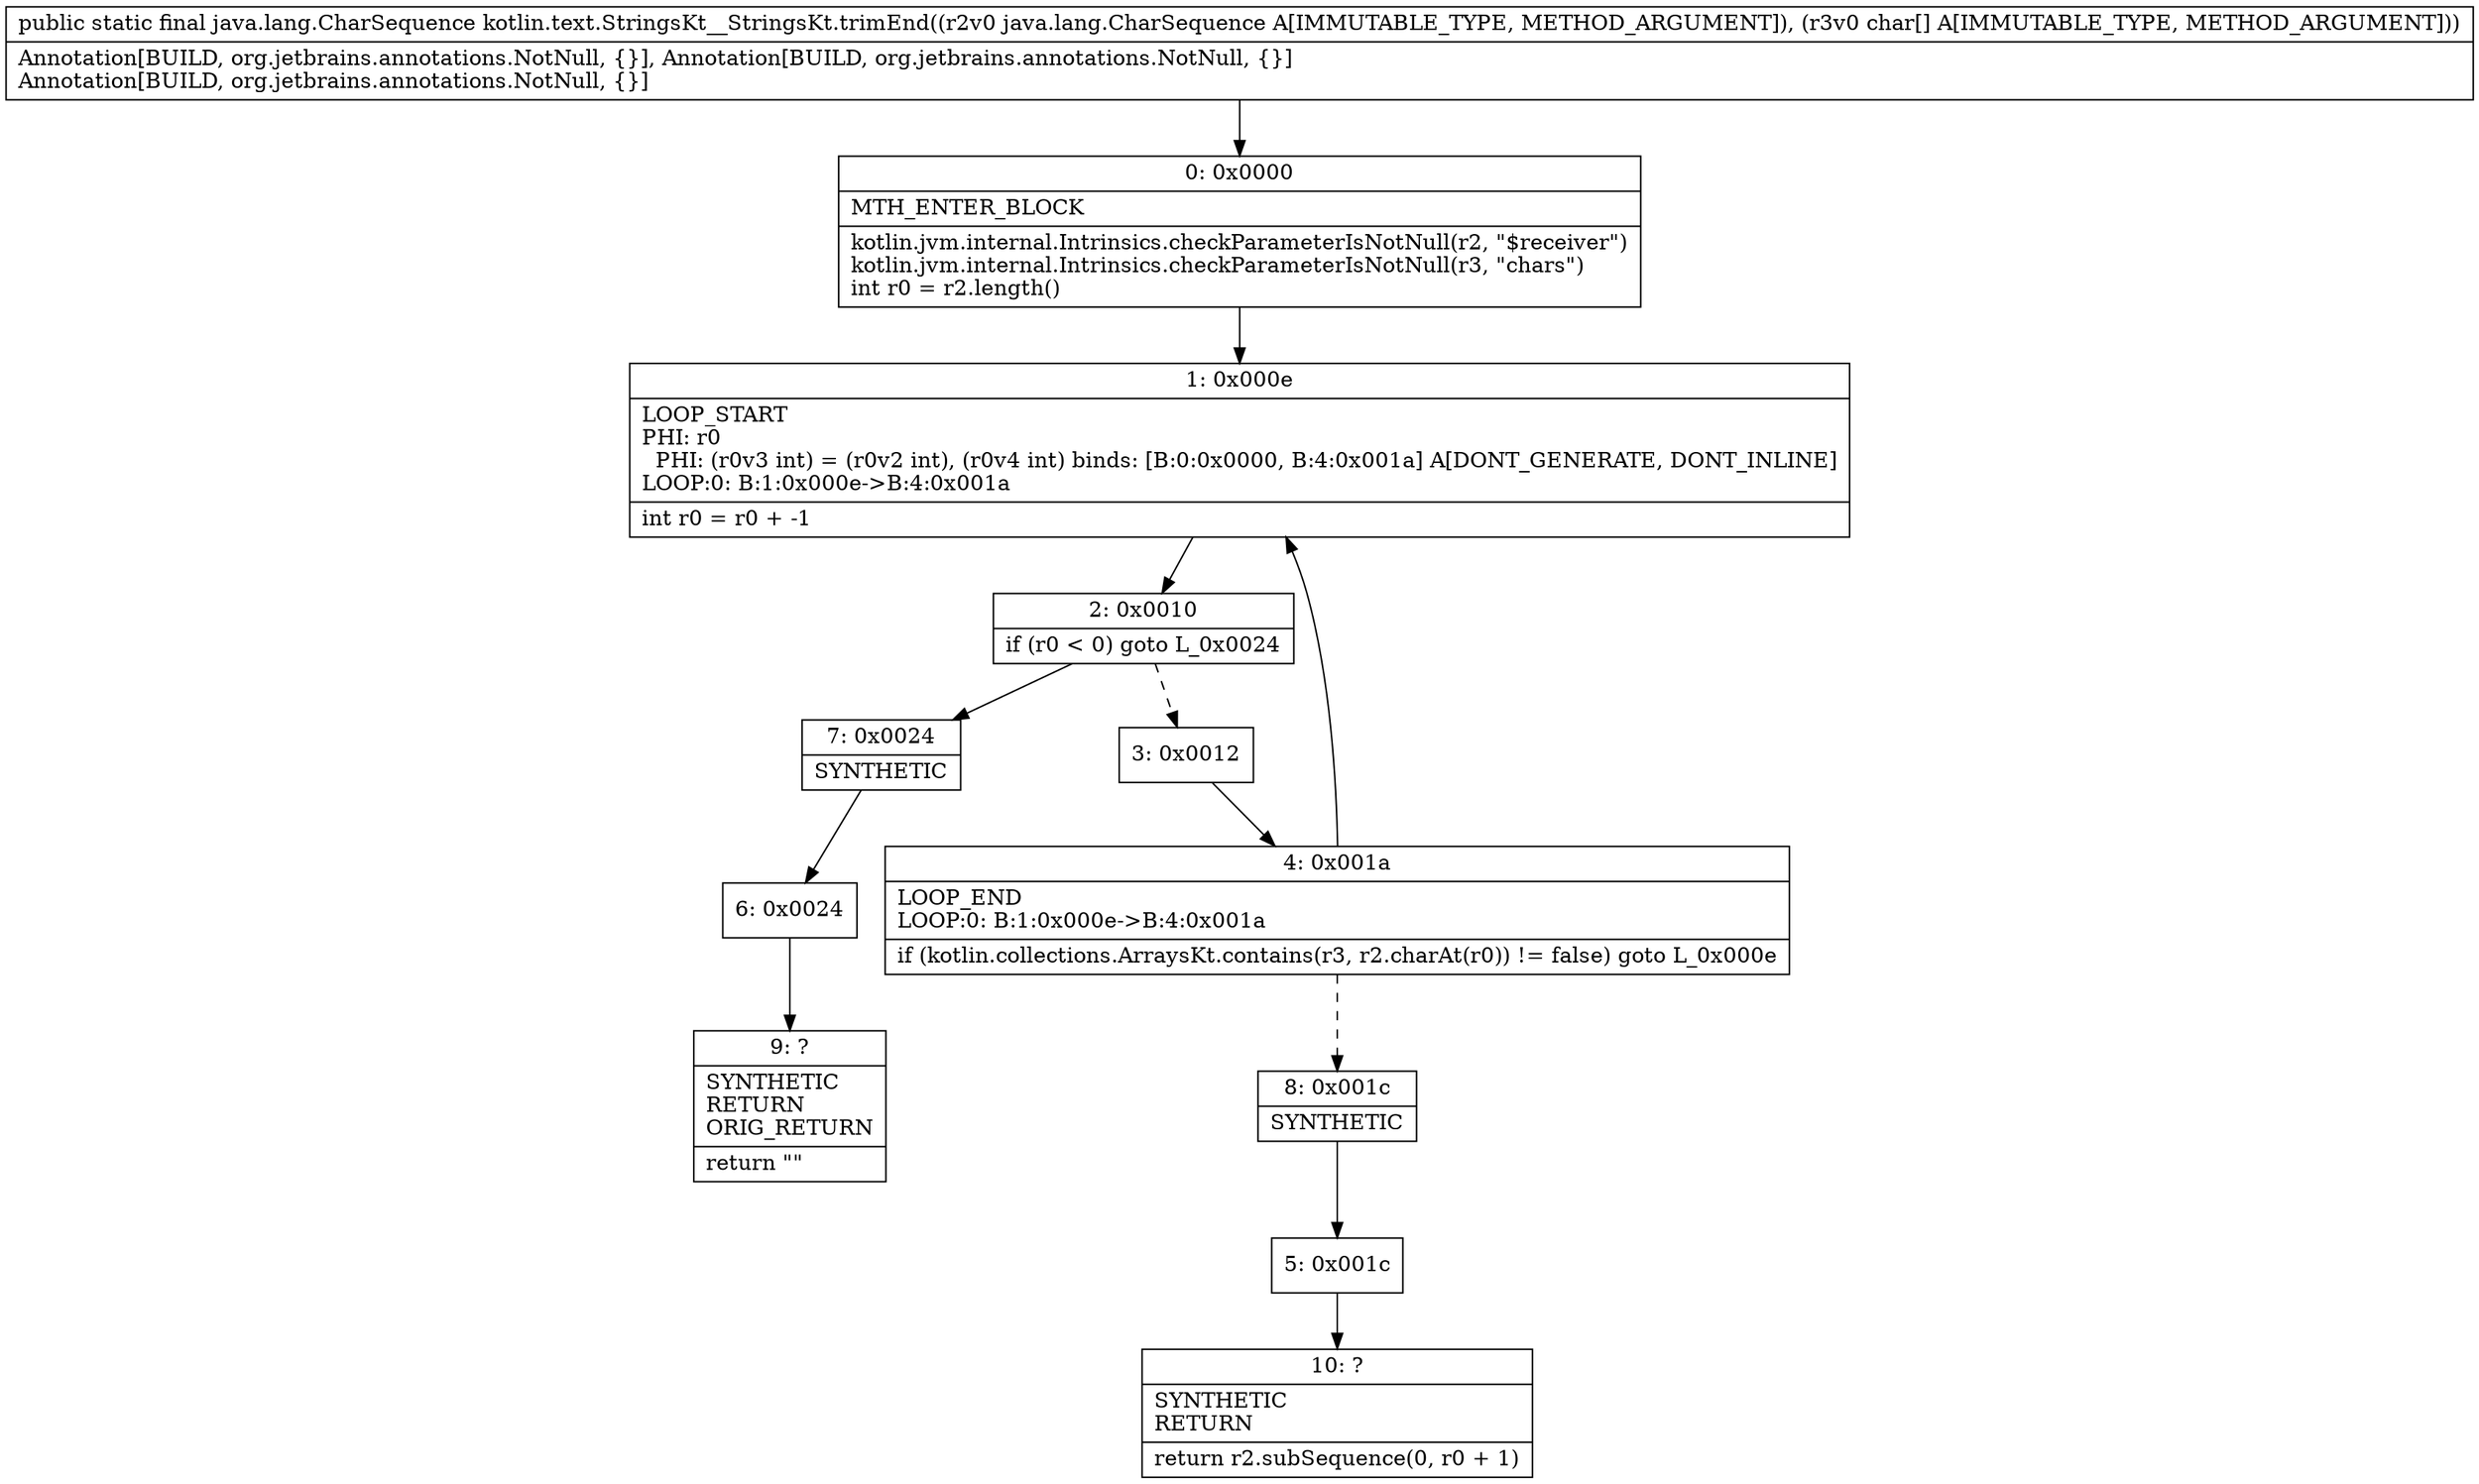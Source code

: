 digraph "CFG forkotlin.text.StringsKt__StringsKt.trimEnd(Ljava\/lang\/CharSequence;[C)Ljava\/lang\/CharSequence;" {
Node_0 [shape=record,label="{0\:\ 0x0000|MTH_ENTER_BLOCK\l|kotlin.jvm.internal.Intrinsics.checkParameterIsNotNull(r2, \"$receiver\")\lkotlin.jvm.internal.Intrinsics.checkParameterIsNotNull(r3, \"chars\")\lint r0 = r2.length()\l}"];
Node_1 [shape=record,label="{1\:\ 0x000e|LOOP_START\lPHI: r0 \l  PHI: (r0v3 int) = (r0v2 int), (r0v4 int) binds: [B:0:0x0000, B:4:0x001a] A[DONT_GENERATE, DONT_INLINE]\lLOOP:0: B:1:0x000e\-\>B:4:0x001a\l|int r0 = r0 + \-1\l}"];
Node_2 [shape=record,label="{2\:\ 0x0010|if (r0 \< 0) goto L_0x0024\l}"];
Node_3 [shape=record,label="{3\:\ 0x0012}"];
Node_4 [shape=record,label="{4\:\ 0x001a|LOOP_END\lLOOP:0: B:1:0x000e\-\>B:4:0x001a\l|if (kotlin.collections.ArraysKt.contains(r3, r2.charAt(r0)) != false) goto L_0x000e\l}"];
Node_5 [shape=record,label="{5\:\ 0x001c}"];
Node_6 [shape=record,label="{6\:\ 0x0024}"];
Node_7 [shape=record,label="{7\:\ 0x0024|SYNTHETIC\l}"];
Node_8 [shape=record,label="{8\:\ 0x001c|SYNTHETIC\l}"];
Node_9 [shape=record,label="{9\:\ ?|SYNTHETIC\lRETURN\lORIG_RETURN\l|return \"\"\l}"];
Node_10 [shape=record,label="{10\:\ ?|SYNTHETIC\lRETURN\l|return r2.subSequence(0, r0 + 1)\l}"];
MethodNode[shape=record,label="{public static final java.lang.CharSequence kotlin.text.StringsKt__StringsKt.trimEnd((r2v0 java.lang.CharSequence A[IMMUTABLE_TYPE, METHOD_ARGUMENT]), (r3v0 char[] A[IMMUTABLE_TYPE, METHOD_ARGUMENT]))  | Annotation[BUILD, org.jetbrains.annotations.NotNull, \{\}], Annotation[BUILD, org.jetbrains.annotations.NotNull, \{\}]\lAnnotation[BUILD, org.jetbrains.annotations.NotNull, \{\}]\l}"];
MethodNode -> Node_0;
Node_0 -> Node_1;
Node_1 -> Node_2;
Node_2 -> Node_3[style=dashed];
Node_2 -> Node_7;
Node_3 -> Node_4;
Node_4 -> Node_1;
Node_4 -> Node_8[style=dashed];
Node_5 -> Node_10;
Node_6 -> Node_9;
Node_7 -> Node_6;
Node_8 -> Node_5;
}


